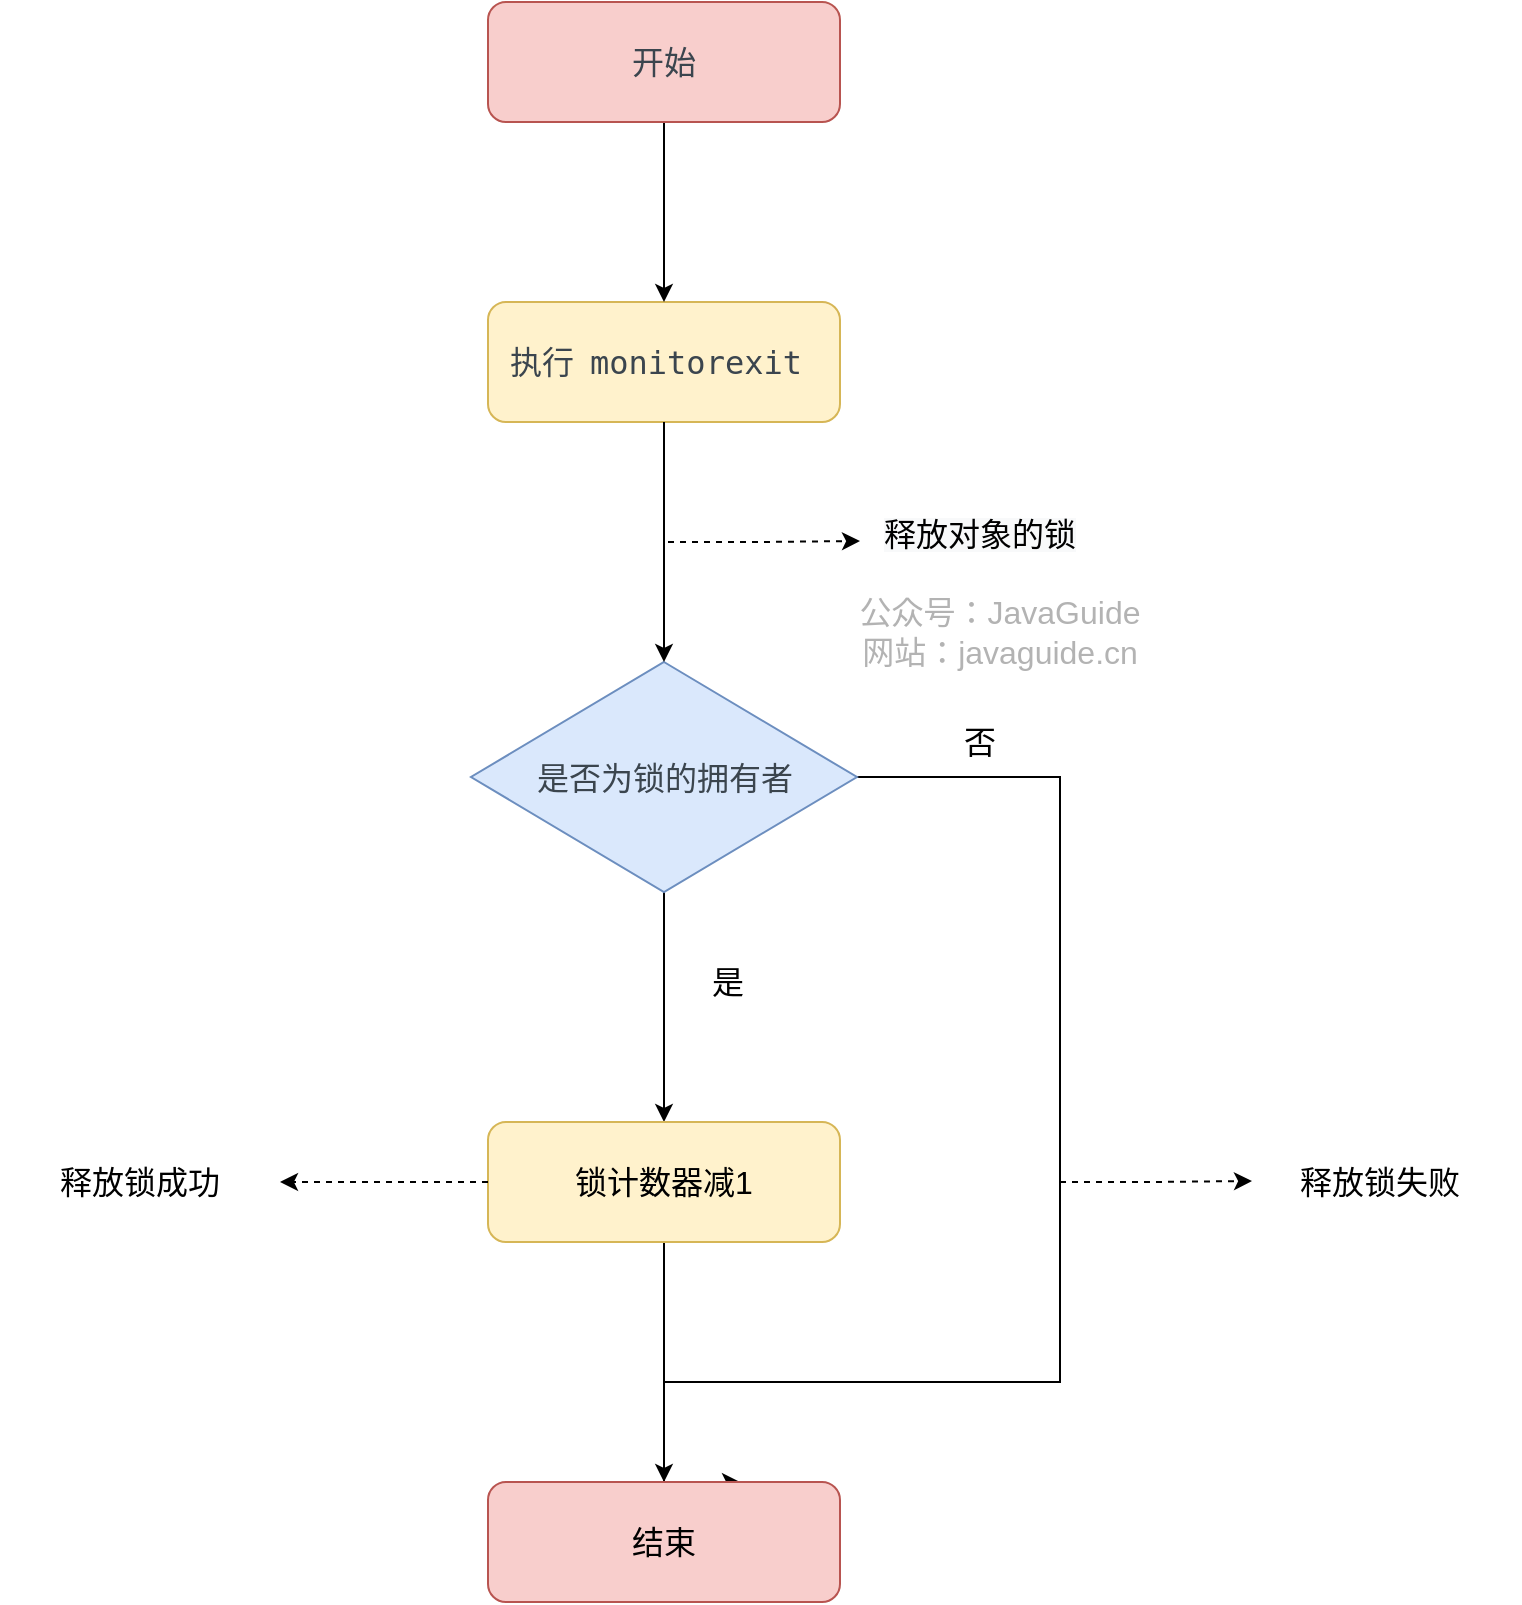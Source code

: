 <mxfile version="13.4.5" type="device"><diagram id="l-JW3fph1e97gRfsgveQ" name="Page-1"><mxGraphModel dx="1106" dy="997" grid="1" gridSize="10" guides="1" tooltips="1" connect="1" arrows="1" fold="1" page="1" pageScale="1" pageWidth="827" pageHeight="1169" math="0" shadow="0"><root><mxCell id="0"/><mxCell id="1" parent="0"/><mxCell id="gu-gavS3lQX0v9V2m1gf-3" value="&lt;span class=&quot;md-plain md-expand&quot; style=&quot;box-sizing: border-box; color: rgb(59, 69, 78); font-family: roboto, sans-serif; font-size: 16px;&quot;&gt;执行&lt;/span&gt;&lt;span spellcheck=&quot;false&quot; class=&quot;md-pair-s md-expand&quot; style=&quot;box-sizing: border-box; color: rgb(59, 69, 78); font-family: roboto, sans-serif; font-size: 16px;&quot;&gt;&lt;code style=&quot;box-sizing: border-box; padding: 0.25rem 0.5rem; font-size: 16px; border-radius: 0.2rem;&quot;&gt;monitorexit&lt;/code&gt;&lt;/span&gt;" style="rounded=1;whiteSpace=wrap;html=1;shadow=0;sketch=0;fillColor=#fff2cc;strokeColor=#d6b656;fontSize=16;" parent="1" vertex="1"><mxGeometry x="294" y="320" width="176" height="60" as="geometry"/></mxCell><mxCell id="gu-gavS3lQX0v9V2m1gf-6" style="edgeStyle=orthogonalEdgeStyle;rounded=0;orthogonalLoop=1;jettySize=auto;html=1;shadow=0;sketch=0;fontSize=16;" parent="1" source="gu-gavS3lQX0v9V2m1gf-8" edge="1"><mxGeometry relative="1" as="geometry"><mxPoint x="382" y="730" as="targetPoint"/></mxGeometry></mxCell><mxCell id="gu-gavS3lQX0v9V2m1gf-7" style="edgeStyle=orthogonalEdgeStyle;rounded=0;orthogonalLoop=1;jettySize=auto;html=1;entryX=0.716;entryY=0;entryDx=0;entryDy=0;fontSize=16;shadow=0;sketch=0;entryPerimeter=0;" parent="1" source="gu-gavS3lQX0v9V2m1gf-8" target="gu-gavS3lQX0v9V2m1gf-13" edge="1"><mxGeometry relative="1" as="geometry"><mxPoint x="628" y="730" as="targetPoint"/><Array as="points"><mxPoint x="580" y="558"/><mxPoint x="580" y="860"/><mxPoint x="382" y="860"/><mxPoint x="382" y="910"/></Array></mxGeometry></mxCell><mxCell id="gu-gavS3lQX0v9V2m1gf-8" value="&lt;span style=&quot;color: rgb(59, 69, 78); font-family: roboto, sans-serif; font-size: 16px;&quot;&gt;是否为锁的拥有者&lt;/span&gt;" style="rhombus;whiteSpace=wrap;html=1;fontSize=16;shadow=0;sketch=0;fillColor=#dae8fc;strokeColor=#6c8ebf;" parent="1" vertex="1"><mxGeometry x="285.5" y="500" width="193" height="115" as="geometry"/></mxCell><mxCell id="gu-gavS3lQX0v9V2m1gf-9" value="是" style="text;html=1;strokeColor=none;fillColor=none;align=center;verticalAlign=middle;whiteSpace=wrap;rounded=0;fontSize=16;shadow=0;sketch=0;" parent="1" vertex="1"><mxGeometry x="394" y="650" width="40" height="20" as="geometry"/></mxCell><mxCell id="gu-gavS3lQX0v9V2m1gf-10" value="否" style="text;html=1;strokeColor=none;fillColor=none;align=center;verticalAlign=middle;whiteSpace=wrap;rounded=0;fontSize=16;shadow=0;sketch=0;" parent="1" vertex="1"><mxGeometry x="520" y="530" width="40" height="20" as="geometry"/></mxCell><mxCell id="gu-gavS3lQX0v9V2m1gf-11" style="edgeStyle=orthogonalEdgeStyle;rounded=0;orthogonalLoop=1;jettySize=auto;html=1;fontSize=16;shadow=0;sketch=0;" parent="1" source="gu-gavS3lQX0v9V2m1gf-12" edge="1"><mxGeometry relative="1" as="geometry"><mxPoint x="382" y="910" as="targetPoint"/></mxGeometry></mxCell><mxCell id="gu-gavS3lQX0v9V2m1gf-12" value="锁计数器减1" style="rounded=1;whiteSpace=wrap;html=1;fontSize=16;shadow=0;sketch=0;fillColor=#fff2cc;strokeColor=#d6b656;" parent="1" vertex="1"><mxGeometry x="294" y="730" width="176" height="60" as="geometry"/></mxCell><mxCell id="gu-gavS3lQX0v9V2m1gf-13" value="结束" style="rounded=1;whiteSpace=wrap;html=1;fontSize=16;shadow=0;sketch=0;fillColor=#f8cecc;strokeColor=#b85450;" parent="1" vertex="1"><mxGeometry x="294" y="910" width="176" height="60" as="geometry"/></mxCell><mxCell id="9iB-Gq8xgG7PAnBN5coM-1" style="edgeStyle=orthogonalEdgeStyle;rounded=0;orthogonalLoop=1;jettySize=auto;html=1;shadow=0;sketch=0;fontSize=16;" parent="1" edge="1"><mxGeometry relative="1" as="geometry"><mxPoint x="382" y="500" as="targetPoint"/><mxPoint x="382" y="380" as="sourcePoint"/></mxGeometry></mxCell><mxCell id="9iB-Gq8xgG7PAnBN5coM-3" style="edgeStyle=orthogonalEdgeStyle;rounded=0;orthogonalLoop=1;jettySize=auto;html=1;fontSize=16;sketch=0;" parent="1" source="9iB-Gq8xgG7PAnBN5coM-4" edge="1"><mxGeometry relative="1" as="geometry"><mxPoint x="382" y="320" as="targetPoint"/></mxGeometry></mxCell><mxCell id="9iB-Gq8xgG7PAnBN5coM-4" value="&lt;font color=&quot;#3b454e&quot; face=&quot;roboto, sans-serif&quot; style=&quot;font-size: 16px;&quot;&gt;&lt;span style=&quot;font-size: 16px;&quot;&gt;开始&lt;/span&gt;&lt;/font&gt;" style="rounded=1;whiteSpace=wrap;html=1;shadow=0;sketch=0;fillColor=#f8cecc;strokeColor=#b85450;fontSize=16;" parent="1" vertex="1"><mxGeometry x="294" y="170" width="176" height="60" as="geometry"/></mxCell><mxCell id="9iB-Gq8xgG7PAnBN5coM-5" value="&lt;span style=&quot;color: rgb(0, 0, 0); font-family: helvetica; font-size: 16px; font-style: normal; font-weight: 400; letter-spacing: normal; text-align: center; text-indent: 0px; text-transform: none; word-spacing: 0px; background-color: rgb(248, 249, 250); display: inline; float: none;&quot;&gt;释放对象的锁&lt;/span&gt;" style="text;whiteSpace=wrap;html=1;fontSize=16;sketch=0;" parent="1" vertex="1"><mxGeometry x="490" y="420" width="150" height="40" as="geometry"/></mxCell><mxCell id="9iB-Gq8xgG7PAnBN5coM-6" style="edgeStyle=orthogonalEdgeStyle;rounded=0;orthogonalLoop=1;jettySize=auto;html=1;fontSize=16;dashed=1;sketch=0;" parent="1" edge="1"><mxGeometry relative="1" as="geometry"><mxPoint x="480" y="439.5" as="targetPoint"/><mxPoint x="384" y="440" as="sourcePoint"/><Array as="points"><mxPoint x="432" y="440"/></Array></mxGeometry></mxCell><mxCell id="9iB-Gq8xgG7PAnBN5coM-8" style="edgeStyle=orthogonalEdgeStyle;rounded=0;orthogonalLoop=1;jettySize=auto;html=1;fontSize=16;dashed=1;sketch=0;" parent="1" edge="1"><mxGeometry relative="1" as="geometry"><mxPoint x="190" y="760" as="targetPoint"/><mxPoint x="294" y="760" as="sourcePoint"/></mxGeometry></mxCell><mxCell id="9iB-Gq8xgG7PAnBN5coM-9" value="释放锁成功" style="text;html=1;strokeColor=none;fillColor=none;align=center;verticalAlign=middle;whiteSpace=wrap;rounded=0;fontSize=16;sketch=0;" parent="1" vertex="1"><mxGeometry x="50" y="750" width="140" height="20" as="geometry"/></mxCell><mxCell id="9iB-Gq8xgG7PAnBN5coM-10" style="edgeStyle=orthogonalEdgeStyle;rounded=0;orthogonalLoop=1;jettySize=auto;html=1;fontSize=16;dashed=1;sketch=0;" parent="1" edge="1"><mxGeometry relative="1" as="geometry"><mxPoint x="676" y="759.5" as="targetPoint"/><mxPoint x="580" y="760" as="sourcePoint"/><Array as="points"><mxPoint x="628" y="760"/></Array></mxGeometry></mxCell><mxCell id="9iB-Gq8xgG7PAnBN5coM-11" value="释放锁失败" style="text;html=1;strokeColor=none;fillColor=none;align=center;verticalAlign=middle;whiteSpace=wrap;rounded=0;fontSize=16;sketch=0;" parent="1" vertex="1"><mxGeometry x="670" y="750" width="140" height="20" as="geometry"/></mxCell><mxCell id="LESySeoOsmOfFmM2vk0r-1" value="公众号：JavaGuide&lt;br style=&quot;font-size: 16px;&quot;&gt;网站：javaguide.cn" style="text;html=1;strokeColor=none;fillColor=none;align=center;verticalAlign=middle;whiteSpace=wrap;rounded=0;labelBackgroundColor=none;fontSize=16;fontColor=#B3B3B3;rotation=0;sketch=0;shadow=0;" parent="1" vertex="1"><mxGeometry x="460" y="480" width="180" height="10" as="geometry"/></mxCell></root></mxGraphModel></diagram></mxfile>